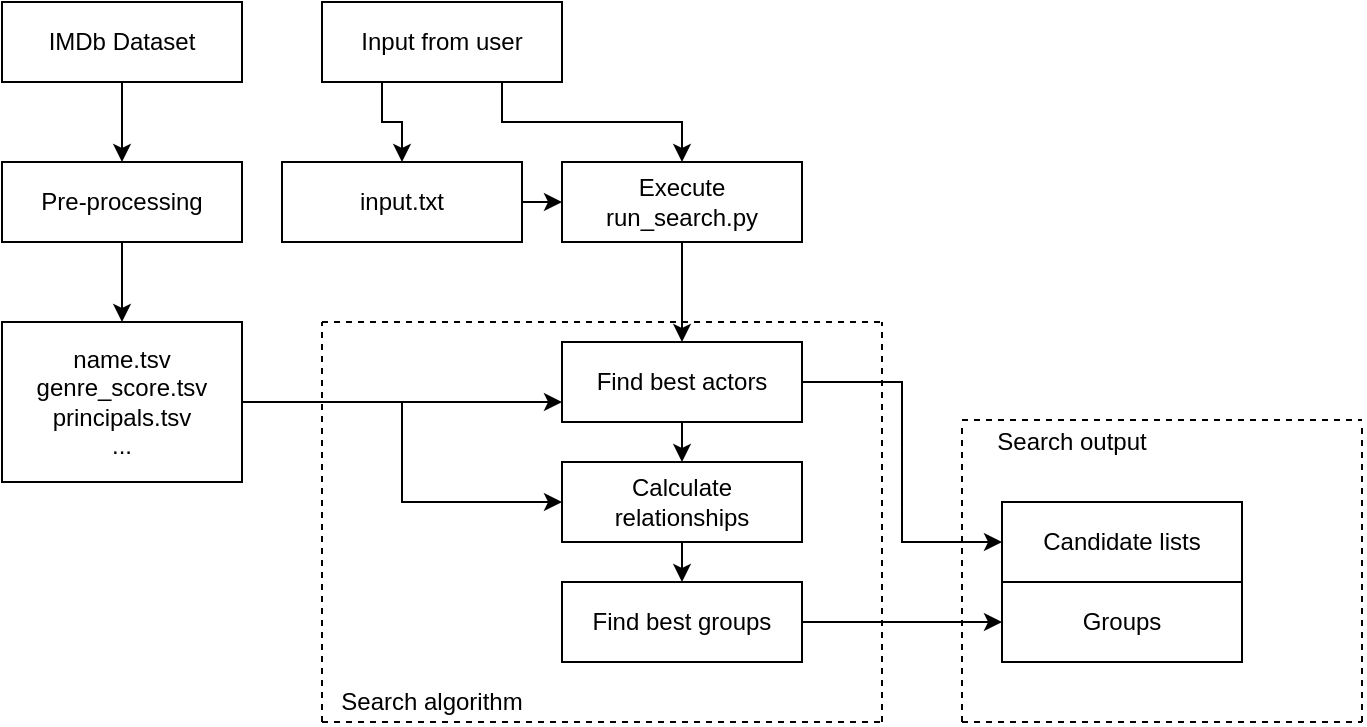<mxfile version="12.9.7" type="device"><diagram id="nu2rdDLoN_P9-n7wwdAw" name="Page-1"><mxGraphModel dx="1422" dy="794" grid="1" gridSize="10" guides="1" tooltips="1" connect="1" arrows="1" fold="1" page="1" pageScale="1" pageWidth="827" pageHeight="1169" math="0" shadow="0"><root><mxCell id="0"/><mxCell id="1" parent="0"/><mxCell id="U_yDKzX0uOPhAsB0YDzb-4" style="edgeStyle=orthogonalEdgeStyle;rounded=0;orthogonalLoop=1;jettySize=auto;html=1;exitX=0.5;exitY=1;exitDx=0;exitDy=0;entryX=0.5;entryY=0;entryDx=0;entryDy=0;" edge="1" parent="1" source="U_yDKzX0uOPhAsB0YDzb-1" target="U_yDKzX0uOPhAsB0YDzb-2"><mxGeometry relative="1" as="geometry"/></mxCell><mxCell id="U_yDKzX0uOPhAsB0YDzb-1" value="IMDb Dataset" style="rounded=0;whiteSpace=wrap;html=1;" vertex="1" parent="1"><mxGeometry x="40" y="40" width="120" height="40" as="geometry"/></mxCell><mxCell id="U_yDKzX0uOPhAsB0YDzb-5" style="edgeStyle=orthogonalEdgeStyle;rounded=0;orthogonalLoop=1;jettySize=auto;html=1;exitX=0.5;exitY=1;exitDx=0;exitDy=0;entryX=0.5;entryY=0;entryDx=0;entryDy=0;" edge="1" parent="1" source="U_yDKzX0uOPhAsB0YDzb-2" target="U_yDKzX0uOPhAsB0YDzb-3"><mxGeometry relative="1" as="geometry"/></mxCell><mxCell id="U_yDKzX0uOPhAsB0YDzb-2" value="Pre-processing" style="rounded=0;whiteSpace=wrap;html=1;" vertex="1" parent="1"><mxGeometry x="40" y="120" width="120" height="40" as="geometry"/></mxCell><mxCell id="U_yDKzX0uOPhAsB0YDzb-29" style="edgeStyle=orthogonalEdgeStyle;rounded=0;orthogonalLoop=1;jettySize=auto;html=1;exitX=1;exitY=0.5;exitDx=0;exitDy=0;entryX=0;entryY=0.75;entryDx=0;entryDy=0;" edge="1" parent="1" source="U_yDKzX0uOPhAsB0YDzb-3" target="U_yDKzX0uOPhAsB0YDzb-16"><mxGeometry relative="1" as="geometry"/></mxCell><mxCell id="U_yDKzX0uOPhAsB0YDzb-30" style="edgeStyle=orthogonalEdgeStyle;rounded=0;orthogonalLoop=1;jettySize=auto;html=1;exitX=1;exitY=0.5;exitDx=0;exitDy=0;entryX=0;entryY=0.5;entryDx=0;entryDy=0;" edge="1" parent="1" source="U_yDKzX0uOPhAsB0YDzb-3" target="U_yDKzX0uOPhAsB0YDzb-17"><mxGeometry relative="1" as="geometry"/></mxCell><mxCell id="U_yDKzX0uOPhAsB0YDzb-3" value="name.tsv&lt;br&gt;genre_score.tsv&lt;br&gt;principals.tsv&lt;br&gt;..." style="rounded=0;whiteSpace=wrap;html=1;" vertex="1" parent="1"><mxGeometry x="40" y="200" width="120" height="80" as="geometry"/></mxCell><mxCell id="U_yDKzX0uOPhAsB0YDzb-12" style="edgeStyle=orthogonalEdgeStyle;rounded=0;orthogonalLoop=1;jettySize=auto;html=1;exitX=0.75;exitY=1;exitDx=0;exitDy=0;entryX=0.5;entryY=0;entryDx=0;entryDy=0;" edge="1" parent="1" source="U_yDKzX0uOPhAsB0YDzb-6" target="U_yDKzX0uOPhAsB0YDzb-7"><mxGeometry relative="1" as="geometry"/></mxCell><mxCell id="U_yDKzX0uOPhAsB0YDzb-14" style="edgeStyle=orthogonalEdgeStyle;rounded=0;orthogonalLoop=1;jettySize=auto;html=1;exitX=0.25;exitY=1;exitDx=0;exitDy=0;entryX=0.5;entryY=0;entryDx=0;entryDy=0;" edge="1" parent="1" source="U_yDKzX0uOPhAsB0YDzb-6" target="U_yDKzX0uOPhAsB0YDzb-9"><mxGeometry relative="1" as="geometry"/></mxCell><mxCell id="U_yDKzX0uOPhAsB0YDzb-6" value="Input from user" style="rounded=0;whiteSpace=wrap;html=1;" vertex="1" parent="1"><mxGeometry x="200" y="40" width="120" height="40" as="geometry"/></mxCell><mxCell id="U_yDKzX0uOPhAsB0YDzb-28" style="edgeStyle=orthogonalEdgeStyle;rounded=0;orthogonalLoop=1;jettySize=auto;html=1;exitX=0.5;exitY=1;exitDx=0;exitDy=0;entryX=0.5;entryY=0;entryDx=0;entryDy=0;" edge="1" parent="1" source="U_yDKzX0uOPhAsB0YDzb-7" target="U_yDKzX0uOPhAsB0YDzb-16"><mxGeometry relative="1" as="geometry"/></mxCell><mxCell id="U_yDKzX0uOPhAsB0YDzb-7" value="Execute run_search.py" style="rounded=0;whiteSpace=wrap;html=1;" vertex="1" parent="1"><mxGeometry x="320" y="120" width="120" height="40" as="geometry"/></mxCell><mxCell id="U_yDKzX0uOPhAsB0YDzb-13" style="edgeStyle=orthogonalEdgeStyle;rounded=0;orthogonalLoop=1;jettySize=auto;html=1;exitX=1;exitY=0.5;exitDx=0;exitDy=0;entryX=0;entryY=0.5;entryDx=0;entryDy=0;" edge="1" parent="1" source="U_yDKzX0uOPhAsB0YDzb-9" target="U_yDKzX0uOPhAsB0YDzb-7"><mxGeometry relative="1" as="geometry"/></mxCell><mxCell id="U_yDKzX0uOPhAsB0YDzb-9" value="input.txt" style="rounded=0;whiteSpace=wrap;html=1;" vertex="1" parent="1"><mxGeometry x="180" y="120" width="120" height="40" as="geometry"/></mxCell><mxCell id="U_yDKzX0uOPhAsB0YDzb-15" value="" style="endArrow=none;dashed=1;html=1;" edge="1" parent="1"><mxGeometry width="50" height="50" relative="1" as="geometry"><mxPoint x="200" y="200" as="sourcePoint"/><mxPoint x="480" y="200" as="targetPoint"/></mxGeometry></mxCell><mxCell id="U_yDKzX0uOPhAsB0YDzb-19" style="edgeStyle=orthogonalEdgeStyle;rounded=0;orthogonalLoop=1;jettySize=auto;html=1;exitX=0.5;exitY=1;exitDx=0;exitDy=0;entryX=0.5;entryY=0;entryDx=0;entryDy=0;" edge="1" parent="1" source="U_yDKzX0uOPhAsB0YDzb-16" target="U_yDKzX0uOPhAsB0YDzb-17"><mxGeometry relative="1" as="geometry"/></mxCell><mxCell id="U_yDKzX0uOPhAsB0YDzb-22" style="edgeStyle=orthogonalEdgeStyle;rounded=0;orthogonalLoop=1;jettySize=auto;html=1;exitX=1;exitY=0.5;exitDx=0;exitDy=0;entryX=0;entryY=0.5;entryDx=0;entryDy=0;" edge="1" parent="1" source="U_yDKzX0uOPhAsB0YDzb-16" target="U_yDKzX0uOPhAsB0YDzb-21"><mxGeometry relative="1" as="geometry"/></mxCell><mxCell id="U_yDKzX0uOPhAsB0YDzb-16" value="Find best actors" style="rounded=0;whiteSpace=wrap;html=1;" vertex="1" parent="1"><mxGeometry x="320" y="210" width="120" height="40" as="geometry"/></mxCell><mxCell id="U_yDKzX0uOPhAsB0YDzb-20" style="edgeStyle=orthogonalEdgeStyle;rounded=0;orthogonalLoop=1;jettySize=auto;html=1;exitX=0.5;exitY=1;exitDx=0;exitDy=0;entryX=0.5;entryY=0;entryDx=0;entryDy=0;" edge="1" parent="1" source="U_yDKzX0uOPhAsB0YDzb-17" target="U_yDKzX0uOPhAsB0YDzb-18"><mxGeometry relative="1" as="geometry"/></mxCell><mxCell id="U_yDKzX0uOPhAsB0YDzb-17" value="Calculate relationships" style="rounded=0;whiteSpace=wrap;html=1;" vertex="1" parent="1"><mxGeometry x="320" y="270" width="120" height="40" as="geometry"/></mxCell><mxCell id="U_yDKzX0uOPhAsB0YDzb-24" style="edgeStyle=orthogonalEdgeStyle;rounded=0;orthogonalLoop=1;jettySize=auto;html=1;exitX=1;exitY=0.5;exitDx=0;exitDy=0;entryX=0;entryY=0.5;entryDx=0;entryDy=0;" edge="1" parent="1" source="U_yDKzX0uOPhAsB0YDzb-18" target="U_yDKzX0uOPhAsB0YDzb-23"><mxGeometry relative="1" as="geometry"/></mxCell><mxCell id="U_yDKzX0uOPhAsB0YDzb-18" value="Find best groups" style="rounded=0;whiteSpace=wrap;html=1;" vertex="1" parent="1"><mxGeometry x="320" y="330" width="120" height="40" as="geometry"/></mxCell><mxCell id="U_yDKzX0uOPhAsB0YDzb-21" value="Candidate lists" style="rounded=0;whiteSpace=wrap;html=1;" vertex="1" parent="1"><mxGeometry x="540" y="290" width="120" height="40" as="geometry"/></mxCell><mxCell id="U_yDKzX0uOPhAsB0YDzb-23" value="Groups" style="rounded=0;whiteSpace=wrap;html=1;" vertex="1" parent="1"><mxGeometry x="540" y="330" width="120" height="40" as="geometry"/></mxCell><mxCell id="U_yDKzX0uOPhAsB0YDzb-25" value="" style="endArrow=none;dashed=1;html=1;" edge="1" parent="1"><mxGeometry width="50" height="50" relative="1" as="geometry"><mxPoint x="200" y="400" as="sourcePoint"/><mxPoint x="200" y="200" as="targetPoint"/></mxGeometry></mxCell><mxCell id="U_yDKzX0uOPhAsB0YDzb-26" value="" style="endArrow=none;dashed=1;html=1;" edge="1" parent="1"><mxGeometry width="50" height="50" relative="1" as="geometry"><mxPoint x="200" y="400" as="sourcePoint"/><mxPoint x="480" y="400" as="targetPoint"/></mxGeometry></mxCell><mxCell id="U_yDKzX0uOPhAsB0YDzb-27" value="" style="endArrow=none;dashed=1;html=1;" edge="1" parent="1"><mxGeometry width="50" height="50" relative="1" as="geometry"><mxPoint x="480" y="400" as="sourcePoint"/><mxPoint x="480" y="200" as="targetPoint"/></mxGeometry></mxCell><mxCell id="U_yDKzX0uOPhAsB0YDzb-32" value="" style="endArrow=none;dashed=1;html=1;entryX=0;entryY=0;entryDx=0;entryDy=0;entryPerimeter=0;" edge="1" parent="1" target="U_yDKzX0uOPhAsB0YDzb-36"><mxGeometry width="50" height="50" relative="1" as="geometry"><mxPoint x="520" y="400" as="sourcePoint"/><mxPoint x="520" y="200" as="targetPoint"/></mxGeometry></mxCell><mxCell id="U_yDKzX0uOPhAsB0YDzb-33" value="" style="endArrow=none;dashed=1;html=1;" edge="1" parent="1"><mxGeometry width="50" height="50" relative="1" as="geometry"><mxPoint x="520" y="249" as="sourcePoint"/><mxPoint x="720" y="249" as="targetPoint"/></mxGeometry></mxCell><mxCell id="U_yDKzX0uOPhAsB0YDzb-34" value="" style="endArrow=none;dashed=1;html=1;" edge="1" parent="1"><mxGeometry width="50" height="50" relative="1" as="geometry"><mxPoint x="520" y="400" as="sourcePoint"/><mxPoint x="720" y="400" as="targetPoint"/></mxGeometry></mxCell><mxCell id="U_yDKzX0uOPhAsB0YDzb-35" value="" style="endArrow=none;dashed=1;html=1;" edge="1" parent="1"><mxGeometry width="50" height="50" relative="1" as="geometry"><mxPoint x="720" y="400" as="sourcePoint"/><mxPoint x="720" y="250" as="targetPoint"/></mxGeometry></mxCell><mxCell id="U_yDKzX0uOPhAsB0YDzb-36" value="Search output" style="text;html=1;strokeColor=none;fillColor=none;align=center;verticalAlign=middle;whiteSpace=wrap;rounded=0;" vertex="1" parent="1"><mxGeometry x="520" y="250" width="110" height="20" as="geometry"/></mxCell><mxCell id="U_yDKzX0uOPhAsB0YDzb-37" value="Search algorithm" style="text;html=1;strokeColor=none;fillColor=none;align=center;verticalAlign=middle;whiteSpace=wrap;rounded=0;" vertex="1" parent="1"><mxGeometry x="200" y="380" width="110" height="20" as="geometry"/></mxCell></root></mxGraphModel></diagram></mxfile>